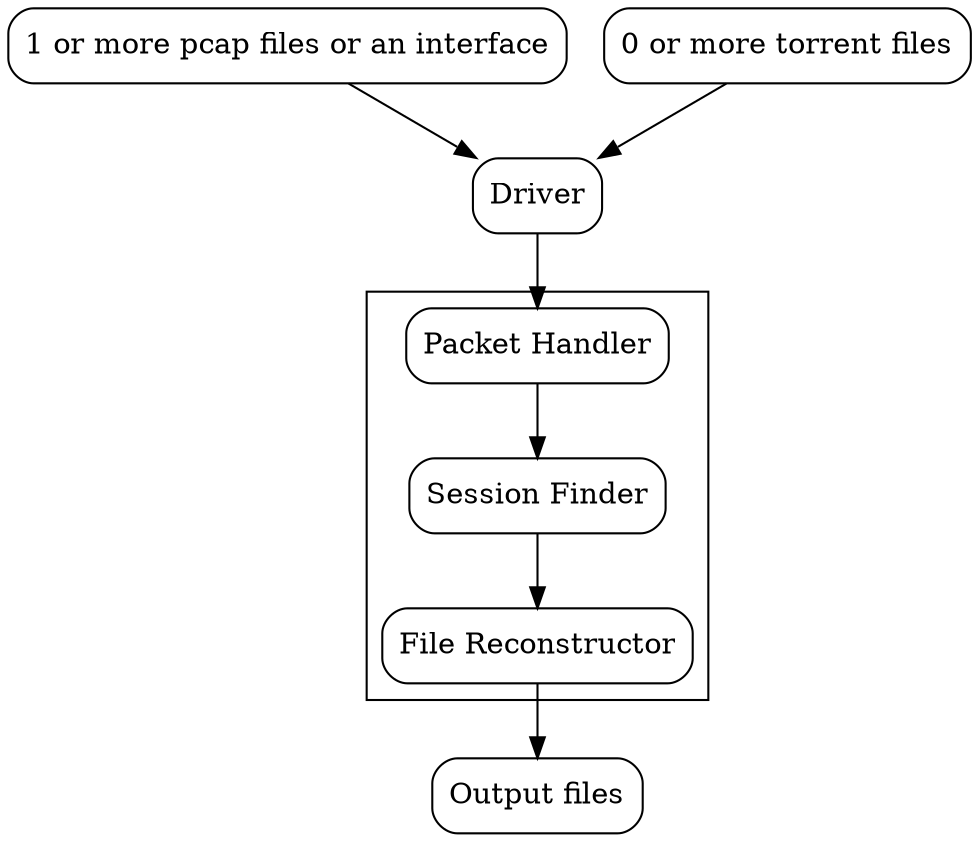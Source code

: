 digraph backend {
  rankdir=TB;
  node [style=rounded];

  pcapfiles [shape=box, label="1 or more pcap files or an interface"];
  torrentfiles [shape=box, label="0 or more torrent files"];
  driver [shape=box, label="Driver"];
  packet [shape=box, label="Packet Handler"];
  session [shape=box, label="Session Finder"];
  reconst [shape=box, label="File Reconstructor"];
  files [shape=box, label="Output files"];

  pcapfiles -> driver;
  torrentfiles -> driver;
  driver -> packet;

  subgraph cluster1 {
    packet -> session;
    session -> reconst;
  }
  reconst -> files;
}
